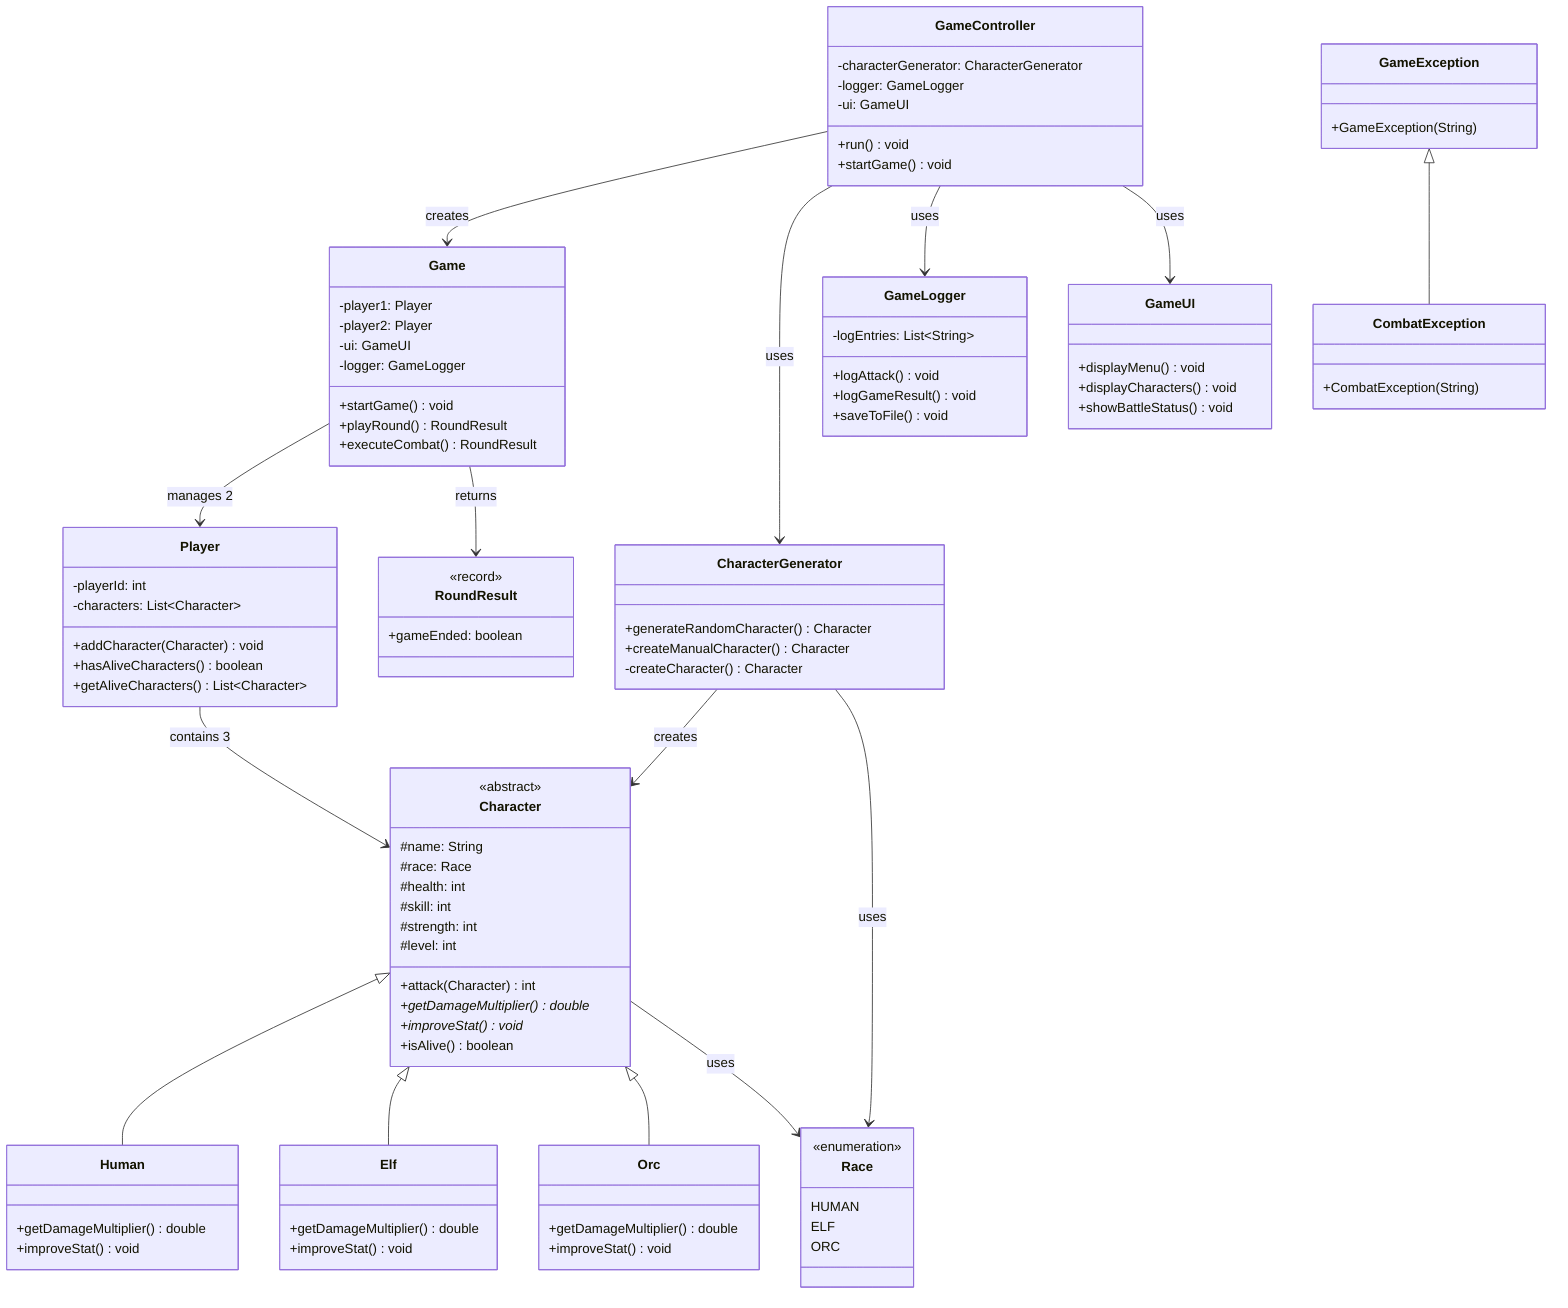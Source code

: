 classDiagram
    %% Controlador
    class GameController {
        -characterGenerator: CharacterGenerator
        -logger: GameLogger
        -ui: GameUI
        +run() void
        +startGame() void
    }
    
    %% Modelo Principal - Jerarquía de Personajes
    class Character {
        <<abstract>>
        #name: String
        #race: Race
        #health: int
        #skill: int
        #strength: int
        #level: int
        +attack(Character) int
        +getDamageMultiplier()* double
        +improveStat()* void
        +isAlive() boolean
    }
    
    class Human {
        +getDamageMultiplier() double
        +improveStat() void
    }
    
    class Elf {
        +getDamageMultiplier() double
        +improveStat() void
    }
    
    class Orc {
        +getDamageMultiplier() double
        +improveStat() void
    }
    
    class Player {
        -playerId: int
        -characters: List~Character~
        +addCharacter(Character) void
        +hasAliveCharacters() boolean
        +getAliveCharacters() List~Character~
    }
    
    class Race {
        <<enumeration>>
        HUMAN
        ELF
        ORC
    }
    
    %% Servicios
    class Game {
        -player1: Player
        -player2: Player
        -ui: GameUI
        -logger: GameLogger
        +startGame() void
        +playRound() RoundResult
        +executeCombat() RoundResult
    }
    
    class CharacterGenerator {
        +generateRandomCharacter() Character
        +createManualCharacter() Character
        -createCharacter() Character
    }
    
    class GameLogger {
        -logEntries: List~String~
        +logAttack() void
        +logGameResult() void
        +saveToFile() void
    }
    
    class GameUI {
        +displayMenu() void
        +displayCharacters() void
        +showBattleStatus() void
    }
    
    class RoundResult {
        <<record>>
        +gameEnded: boolean
    }
    
    %% Excepciones
    class GameException {
        +GameException(String)
    }
    
    class CombatException {
        +CombatException(String)
    }
    
    %% Relaciones Principales
    GameController --> Game : creates
    GameController --> CharacterGenerator : uses
    GameController --> GameLogger : uses
    GameController --> GameUI : uses
    
    Game --> Player : manages 2
    Game --> RoundResult : returns
    Player --> Character : contains 3
    
    Character <|-- Human
    Character <|-- Elf  
    Character <|-- Orc
    Character --> Race : uses
    
    CharacterGenerator --> Character : creates
    CharacterGenerator --> Race : uses
    
    GameException <|-- CombatException